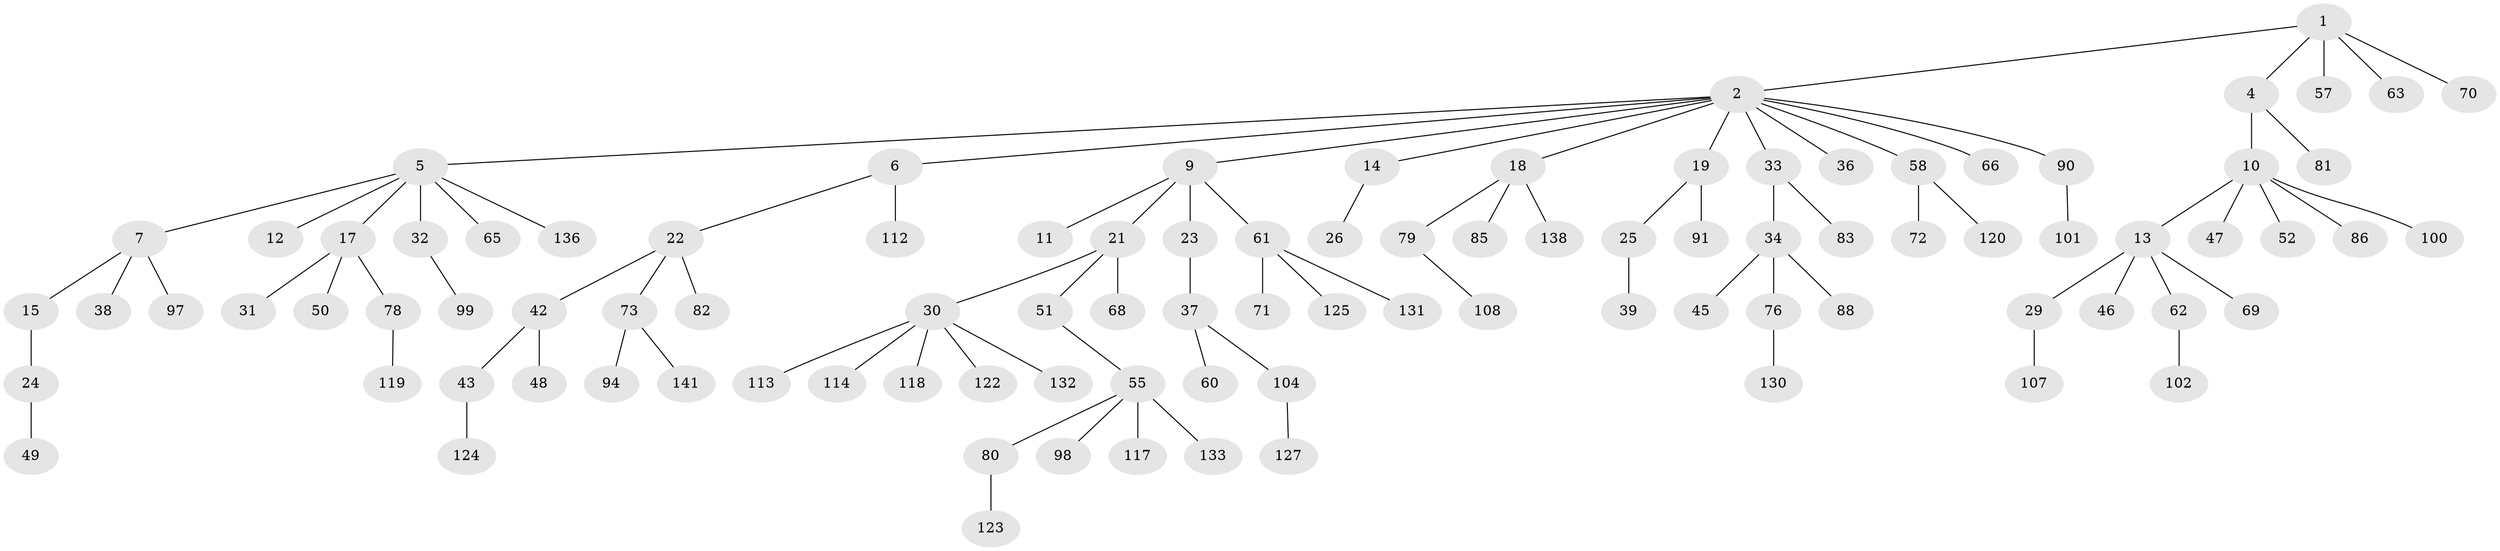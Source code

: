 // original degree distribution, {5: 0.02127659574468085, 10: 0.0070921985815602835, 4: 0.0851063829787234, 7: 0.0070921985815602835, 3: 0.1347517730496454, 2: 0.23404255319148937, 6: 0.0070921985815602835, 1: 0.5035460992907801}
// Generated by graph-tools (version 1.1) at 2025/11/02/27/25 16:11:28]
// undirected, 98 vertices, 97 edges
graph export_dot {
graph [start="1"]
  node [color=gray90,style=filled];
  1;
  2 [super="+3"];
  4 [super="+96"];
  5 [super="+74"];
  6 [super="+8"];
  7 [super="+35"];
  9 [super="+20"];
  10 [super="+67"];
  11;
  12;
  13 [super="+16"];
  14;
  15;
  17 [super="+27"];
  18 [super="+75"];
  19;
  21;
  22 [super="+105"];
  23 [super="+64"];
  24 [super="+41"];
  25 [super="+28"];
  26 [super="+134"];
  29 [super="+84"];
  30 [super="+103"];
  31;
  32 [super="+54"];
  33 [super="+110"];
  34 [super="+40"];
  36;
  37 [super="+77"];
  38 [super="+137"];
  39;
  42;
  43 [super="+44"];
  45 [super="+53"];
  46;
  47;
  48;
  49;
  50 [super="+59"];
  51 [super="+95"];
  52 [super="+92"];
  55 [super="+56"];
  57;
  58;
  60 [super="+140"];
  61 [super="+111"];
  62;
  63;
  65 [super="+87"];
  66 [super="+93"];
  68 [super="+116"];
  69;
  70;
  71;
  72 [super="+89"];
  73 [super="+115"];
  76;
  78;
  79;
  80;
  81;
  82;
  83;
  85;
  86 [super="+139"];
  88;
  90 [super="+126"];
  91 [super="+106"];
  94;
  97 [super="+128"];
  98 [super="+109"];
  99;
  100;
  101;
  102;
  104;
  107;
  108;
  112;
  113;
  114;
  117;
  118;
  119 [super="+121"];
  120;
  122;
  123 [super="+129"];
  124;
  125;
  127 [super="+135"];
  130;
  131;
  132;
  133;
  136;
  138;
  141;
  1 -- 2;
  1 -- 4;
  1 -- 57;
  1 -- 63;
  1 -- 70;
  2 -- 6;
  2 -- 9;
  2 -- 14;
  2 -- 18;
  2 -- 33;
  2 -- 36;
  2 -- 58;
  2 -- 66;
  2 -- 5;
  2 -- 19;
  2 -- 90;
  4 -- 10;
  4 -- 81;
  5 -- 7;
  5 -- 12;
  5 -- 17;
  5 -- 32;
  5 -- 65;
  5 -- 136;
  6 -- 112;
  6 -- 22;
  7 -- 15;
  7 -- 97;
  7 -- 38;
  9 -- 11;
  9 -- 21;
  9 -- 23;
  9 -- 61;
  10 -- 13;
  10 -- 47;
  10 -- 52;
  10 -- 100;
  10 -- 86;
  13 -- 69;
  13 -- 46;
  13 -- 29;
  13 -- 62;
  14 -- 26;
  15 -- 24;
  17 -- 50;
  17 -- 78;
  17 -- 31;
  18 -- 85;
  18 -- 79;
  18 -- 138;
  19 -- 25;
  19 -- 91;
  21 -- 30;
  21 -- 51;
  21 -- 68;
  22 -- 42;
  22 -- 73;
  22 -- 82;
  23 -- 37;
  24 -- 49;
  25 -- 39;
  29 -- 107;
  30 -- 113;
  30 -- 114;
  30 -- 122;
  30 -- 118;
  30 -- 132;
  32 -- 99;
  33 -- 34;
  33 -- 83;
  34 -- 88;
  34 -- 76;
  34 -- 45;
  37 -- 60;
  37 -- 104;
  42 -- 43;
  42 -- 48;
  43 -- 124;
  51 -- 55;
  55 -- 80;
  55 -- 98;
  55 -- 117;
  55 -- 133;
  58 -- 72;
  58 -- 120;
  61 -- 71;
  61 -- 131;
  61 -- 125;
  62 -- 102;
  73 -- 94;
  73 -- 141;
  76 -- 130;
  78 -- 119;
  79 -- 108;
  80 -- 123;
  90 -- 101;
  104 -- 127;
}
